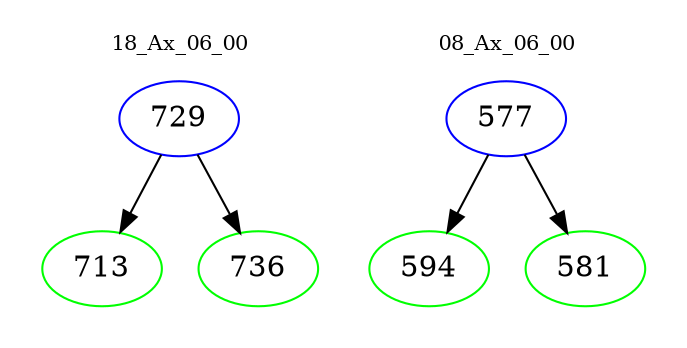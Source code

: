 digraph{
subgraph cluster_0 {
color = white
label = "18_Ax_06_00";
fontsize=10;
T0_729 [label="729", color="blue"]
T0_729 -> T0_713 [color="black"]
T0_713 [label="713", color="green"]
T0_729 -> T0_736 [color="black"]
T0_736 [label="736", color="green"]
}
subgraph cluster_1 {
color = white
label = "08_Ax_06_00";
fontsize=10;
T1_577 [label="577", color="blue"]
T1_577 -> T1_594 [color="black"]
T1_594 [label="594", color="green"]
T1_577 -> T1_581 [color="black"]
T1_581 [label="581", color="green"]
}
}
